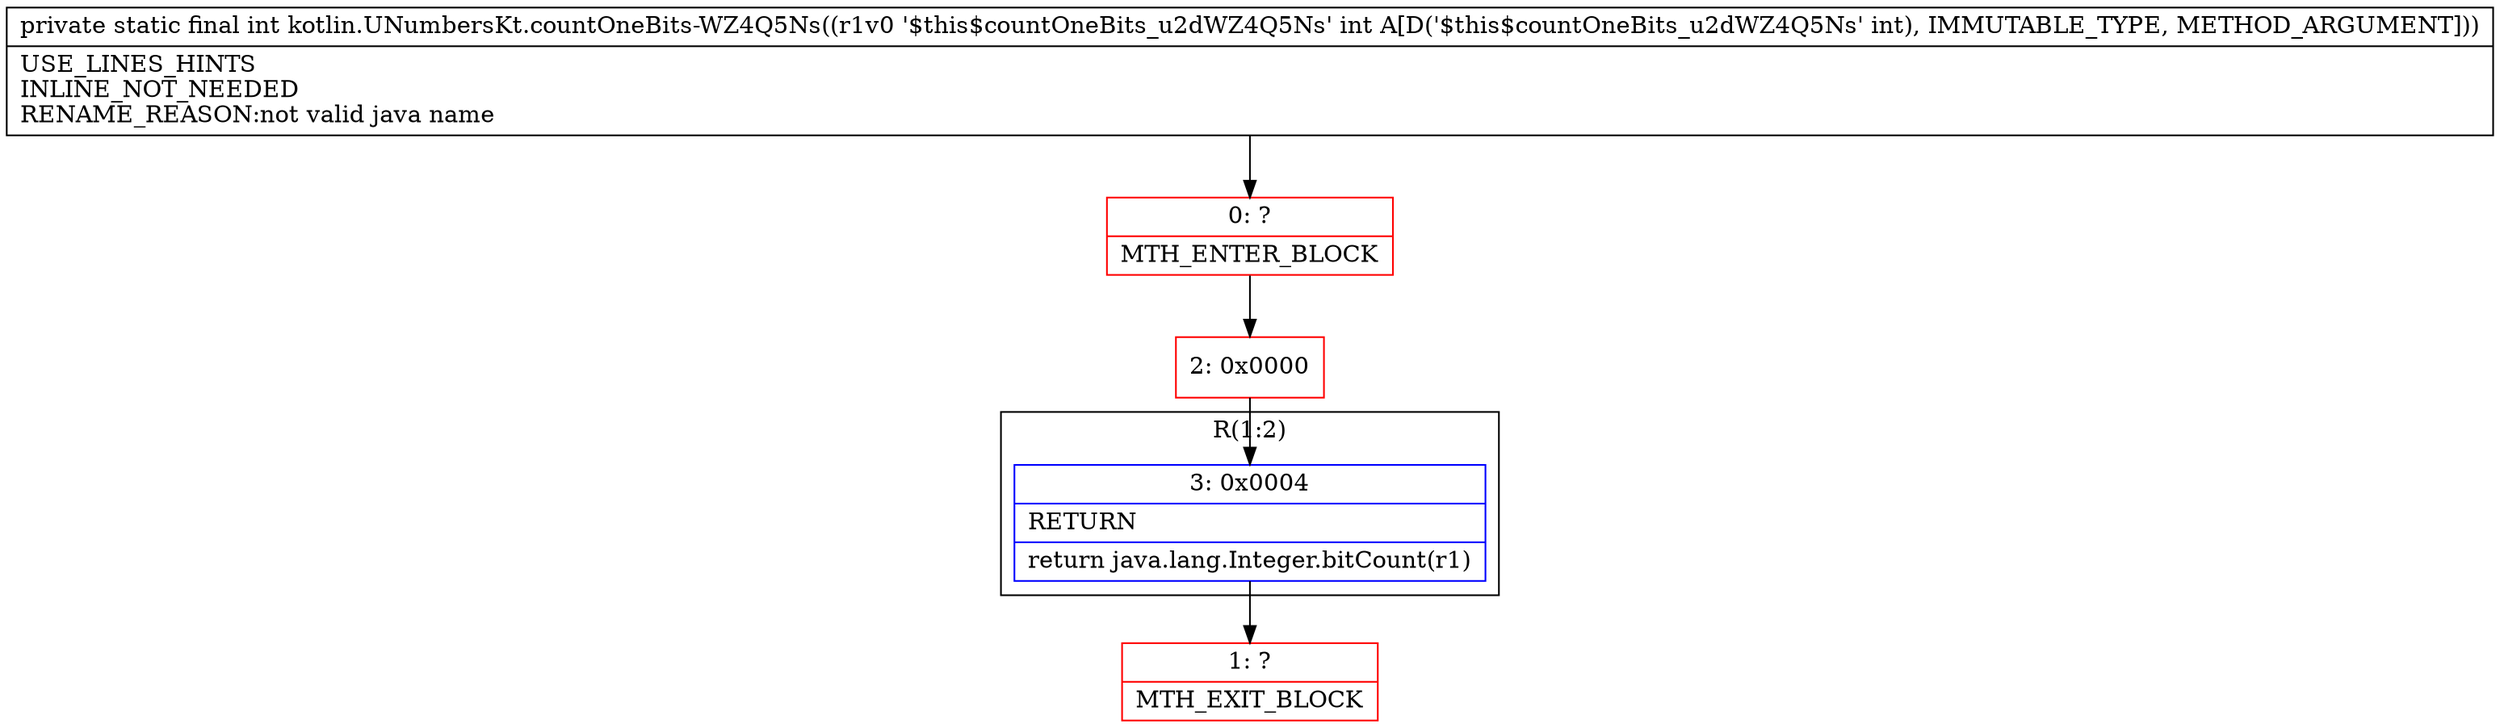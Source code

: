 digraph "CFG forkotlin.UNumbersKt.countOneBits\-WZ4Q5Ns(I)I" {
subgraph cluster_Region_1972800192 {
label = "R(1:2)";
node [shape=record,color=blue];
Node_3 [shape=record,label="{3\:\ 0x0004|RETURN\l|return java.lang.Integer.bitCount(r1)\l}"];
}
Node_0 [shape=record,color=red,label="{0\:\ ?|MTH_ENTER_BLOCK\l}"];
Node_2 [shape=record,color=red,label="{2\:\ 0x0000}"];
Node_1 [shape=record,color=red,label="{1\:\ ?|MTH_EXIT_BLOCK\l}"];
MethodNode[shape=record,label="{private static final int kotlin.UNumbersKt.countOneBits\-WZ4Q5Ns((r1v0 '$this$countOneBits_u2dWZ4Q5Ns' int A[D('$this$countOneBits_u2dWZ4Q5Ns' int), IMMUTABLE_TYPE, METHOD_ARGUMENT]))  | USE_LINES_HINTS\lINLINE_NOT_NEEDED\lRENAME_REASON:not valid java name\l}"];
MethodNode -> Node_0;Node_3 -> Node_1;
Node_0 -> Node_2;
Node_2 -> Node_3;
}


